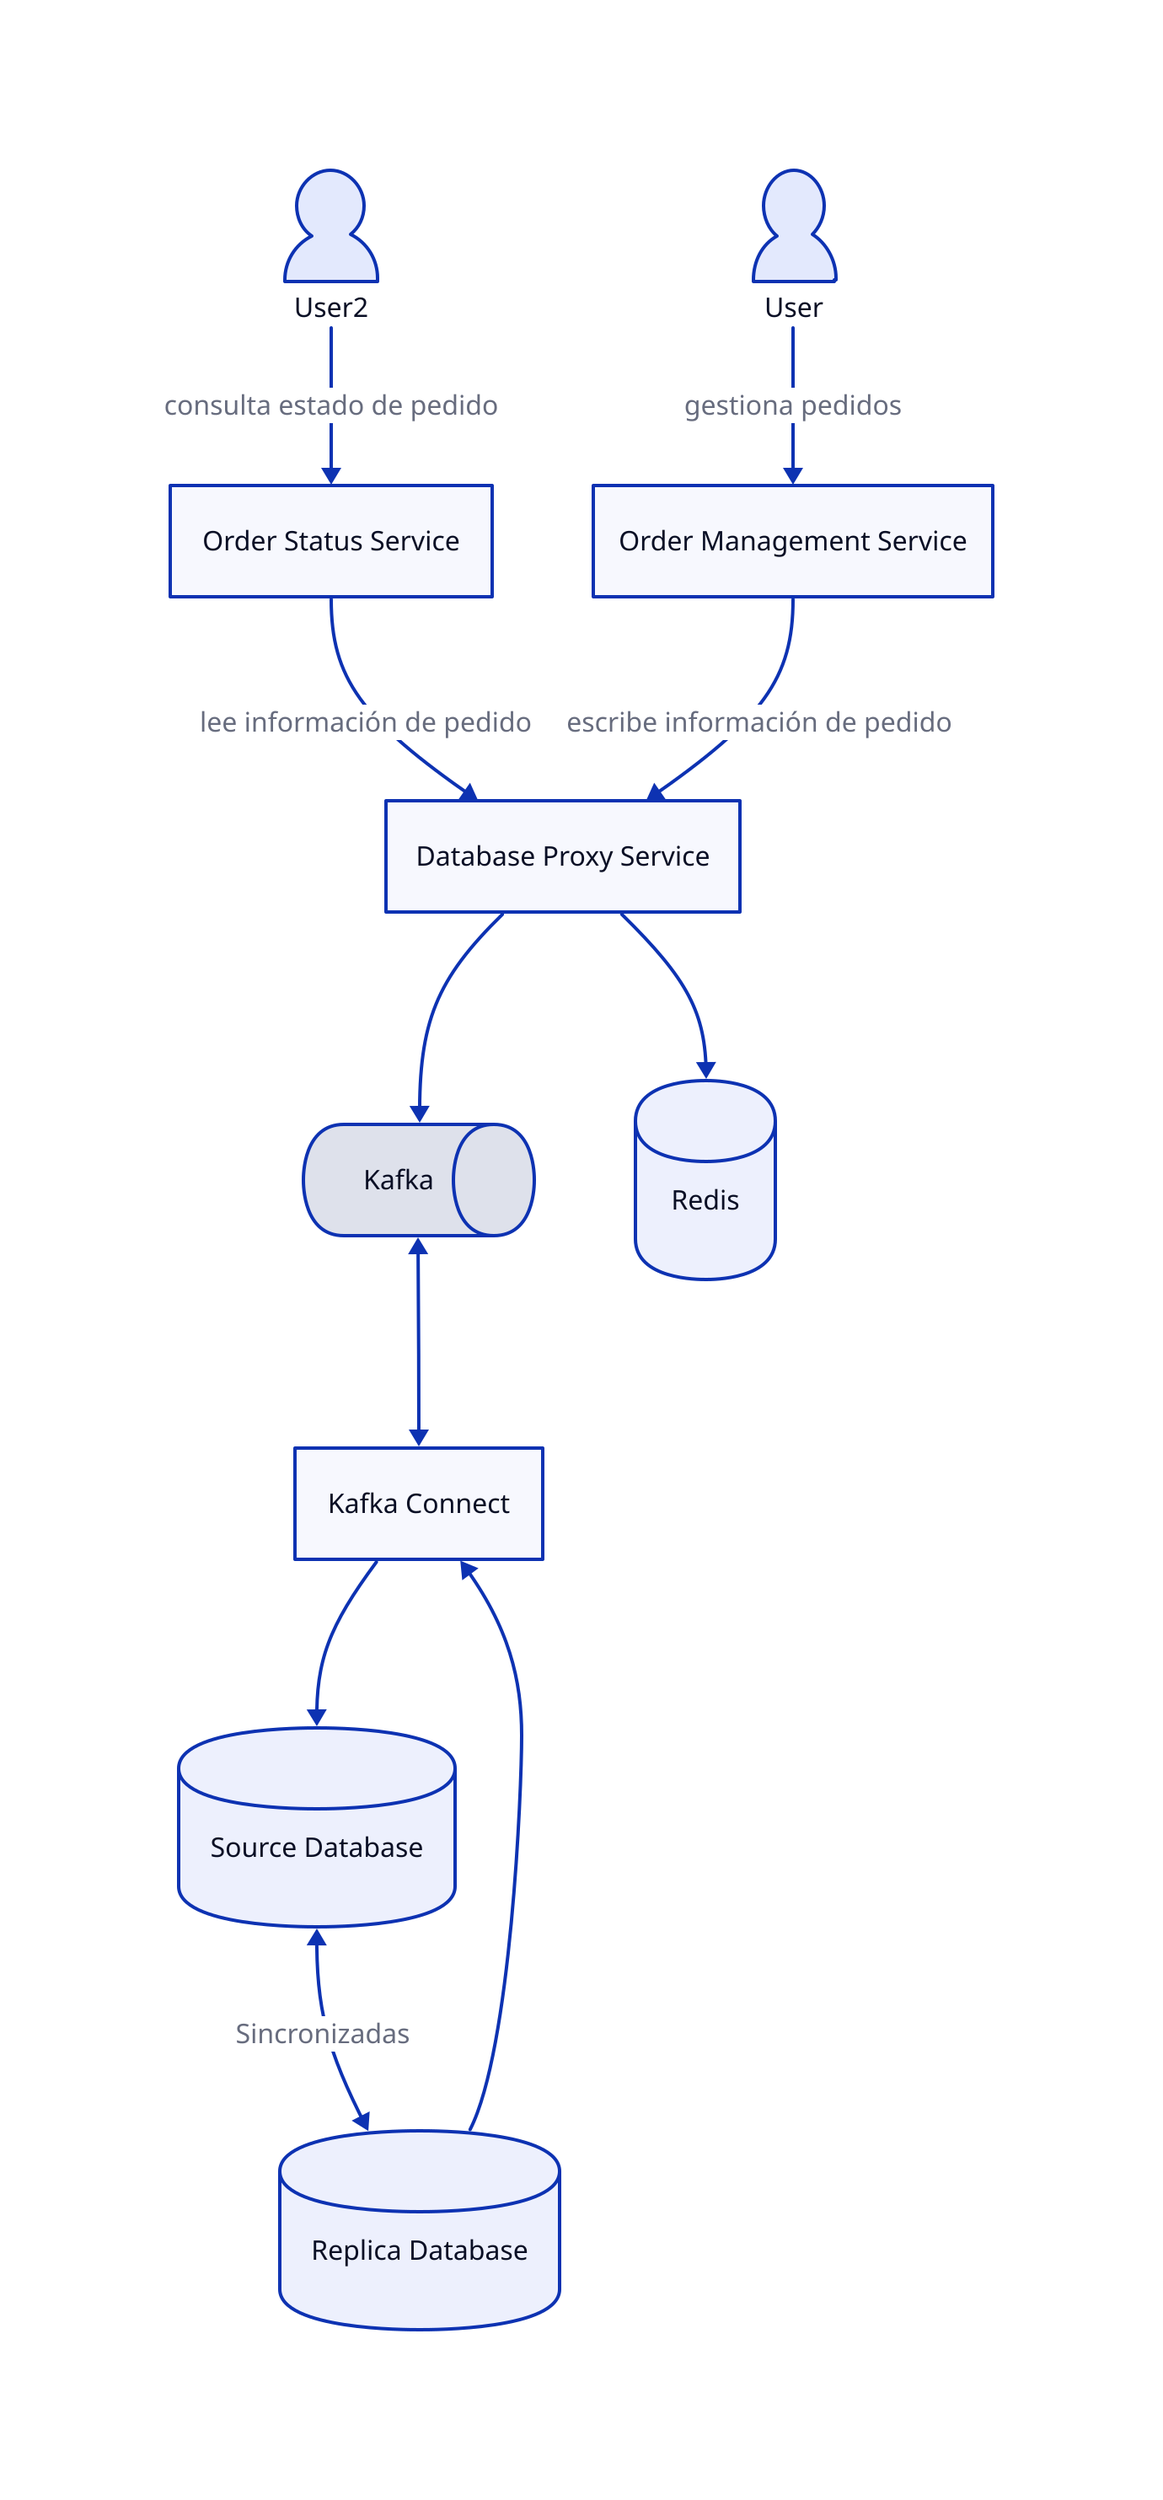 User: {shape: person}
User2: {shape: person}

User -> Order Management Service: gestiona pedidos
User2 -> Order Status Service: consulta estado de pedido
Order Status Service -> Database Proxy Service: lee información de pedido

Source Database: {shape: cylinder}
Replica Database: {shape: cylinder}

Source Database <-> Replica Database: Sincronizadas

Database Proxy Service
Kafka: {shape: queue}
Kafka Connect
Redis: {shape: cylinder}

Order Management Service -> Database Proxy Service: escribe información de pedido
Database Proxy Service -> Redis
Database Proxy Service -> Kafka
Kafka <-> Kafka Connect
Kafka Connect -> Source Database
Kafka Connect <- Replica Database
